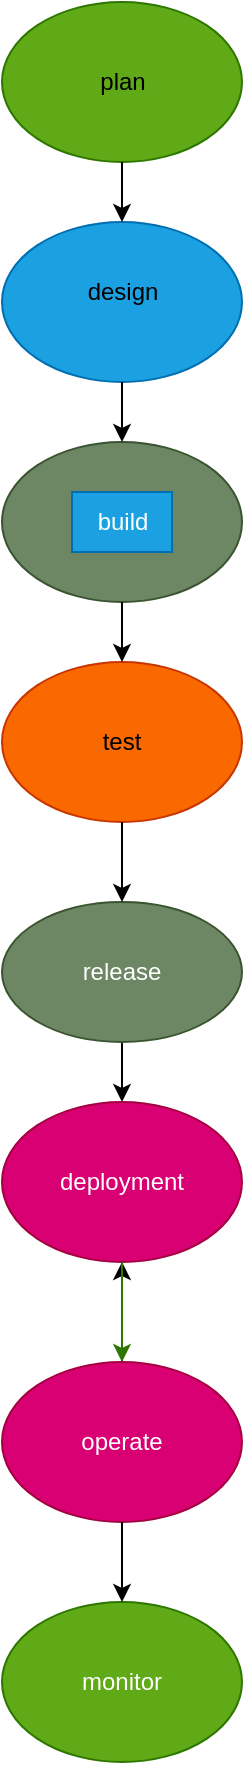 <mxfile version="28.2.0">
  <diagram name="Page-1" id="eqDFqtLx3uUdIqOrh9u7">
    <mxGraphModel dx="1603" dy="1012" grid="1" gridSize="10" guides="1" tooltips="1" connect="1" arrows="1" fold="1" page="1" pageScale="1" pageWidth="850" pageHeight="1100" math="0" shadow="0">
      <root>
        <mxCell id="0" />
        <mxCell id="1" parent="0" />
        <mxCell id="g62DKDVip_Ix8KKJasYt-1" value="" style="ellipse;whiteSpace=wrap;html=1;fillColor=#60a917;fontColor=#ffffff;strokeColor=#2D7600;" vertex="1" parent="1">
          <mxGeometry x="340" y="40" width="120" height="80" as="geometry" />
        </mxCell>
        <mxCell id="g62DKDVip_Ix8KKJasYt-2" value="" style="ellipse;whiteSpace=wrap;html=1;fillColor=#1ba1e2;fontColor=#ffffff;strokeColor=#006EAF;" vertex="1" parent="1">
          <mxGeometry x="340" y="150" width="120" height="80" as="geometry" />
        </mxCell>
        <mxCell id="g62DKDVip_Ix8KKJasYt-3" value="" style="ellipse;whiteSpace=wrap;html=1;fillColor=#6d8764;fontColor=#ffffff;strokeColor=#3A5431;" vertex="1" parent="1">
          <mxGeometry x="340" y="260" width="120" height="80" as="geometry" />
        </mxCell>
        <mxCell id="g62DKDVip_Ix8KKJasYt-16" style="edgeStyle=orthogonalEdgeStyle;rounded=0;orthogonalLoop=1;jettySize=auto;html=1;entryX=0.5;entryY=0;entryDx=0;entryDy=0;exitX=0.5;exitY=1;exitDx=0;exitDy=0;" edge="1" parent="1" source="g62DKDVip_Ix8KKJasYt-5" target="g62DKDVip_Ix8KKJasYt-6">
          <mxGeometry relative="1" as="geometry" />
        </mxCell>
        <mxCell id="g62DKDVip_Ix8KKJasYt-4" value="test" style="ellipse;whiteSpace=wrap;html=1;fillColor=#fa6800;fontColor=#000000;strokeColor=#C73500;" vertex="1" parent="1">
          <mxGeometry x="340" y="370" width="120" height="80" as="geometry" />
        </mxCell>
        <mxCell id="g62DKDVip_Ix8KKJasYt-5" value="release" style="ellipse;whiteSpace=wrap;html=1;fillColor=#6d8764;fontColor=#ffffff;strokeColor=#3A5431;" vertex="1" parent="1">
          <mxGeometry x="340" y="490" width="120" height="70" as="geometry" />
        </mxCell>
        <mxCell id="g62DKDVip_Ix8KKJasYt-6" value="deployment" style="ellipse;whiteSpace=wrap;html=1;fillColor=#d80073;fontColor=#ffffff;strokeColor=#A50040;" vertex="1" parent="1">
          <mxGeometry x="340" y="590" width="120" height="80" as="geometry" />
        </mxCell>
        <mxCell id="g62DKDVip_Ix8KKJasYt-19" value="" style="edgeStyle=orthogonalEdgeStyle;rounded=0;orthogonalLoop=1;jettySize=auto;html=1;" edge="1" parent="1" source="g62DKDVip_Ix8KKJasYt-7" target="g62DKDVip_Ix8KKJasYt-6">
          <mxGeometry relative="1" as="geometry" />
        </mxCell>
        <mxCell id="g62DKDVip_Ix8KKJasYt-7" value="operate" style="ellipse;whiteSpace=wrap;html=1;fillColor=#d80073;fontColor=#ffffff;strokeColor=#A50040;" vertex="1" parent="1">
          <mxGeometry x="340" y="720" width="120" height="80" as="geometry" />
        </mxCell>
        <mxCell id="g62DKDVip_Ix8KKJasYt-8" value="monitor" style="ellipse;whiteSpace=wrap;html=1;fillColor=#60a917;fontColor=#ffffff;strokeColor=#2D7600;" vertex="1" parent="1">
          <mxGeometry x="340" y="840" width="120" height="80" as="geometry" />
        </mxCell>
        <mxCell id="g62DKDVip_Ix8KKJasYt-9" value="plan" style="text;html=1;align=center;verticalAlign=middle;resizable=0;points=[];autosize=1;strokeColor=none;fillColor=none;" vertex="1" parent="1">
          <mxGeometry x="375" y="65" width="50" height="30" as="geometry" />
        </mxCell>
        <mxCell id="g62DKDVip_Ix8KKJasYt-10" value="design" style="text;html=1;align=center;verticalAlign=middle;resizable=0;points=[];autosize=1;strokeColor=none;fillColor=none;" vertex="1" parent="1">
          <mxGeometry x="370" y="170" width="60" height="30" as="geometry" />
        </mxCell>
        <mxCell id="g62DKDVip_Ix8KKJasYt-11" value="build" style="text;html=1;align=center;verticalAlign=middle;resizable=0;points=[];autosize=1;strokeColor=#006EAF;fillColor=light-dark(#1BA1E2,#712BC4);fontColor=#ffffff;" vertex="1" parent="1">
          <mxGeometry x="375" y="285" width="50" height="30" as="geometry" />
        </mxCell>
        <mxCell id="g62DKDVip_Ix8KKJasYt-12" value="" style="endArrow=classic;html=1;rounded=0;exitX=0.5;exitY=1;exitDx=0;exitDy=0;" edge="1" parent="1" source="g62DKDVip_Ix8KKJasYt-1">
          <mxGeometry width="50" height="50" relative="1" as="geometry">
            <mxPoint x="360" y="480" as="sourcePoint" />
            <mxPoint x="400" y="150" as="targetPoint" />
          </mxGeometry>
        </mxCell>
        <mxCell id="g62DKDVip_Ix8KKJasYt-13" value="" style="endArrow=classic;html=1;rounded=0;exitX=0.5;exitY=1;exitDx=0;exitDy=0;entryX=0.5;entryY=0;entryDx=0;entryDy=0;" edge="1" parent="1" source="g62DKDVip_Ix8KKJasYt-2" target="g62DKDVip_Ix8KKJasYt-3">
          <mxGeometry width="50" height="50" relative="1" as="geometry">
            <mxPoint x="360" y="410" as="sourcePoint" />
            <mxPoint x="410" y="360" as="targetPoint" />
          </mxGeometry>
        </mxCell>
        <mxCell id="g62DKDVip_Ix8KKJasYt-14" value="" style="endArrow=classic;html=1;rounded=0;exitX=0.5;exitY=1;exitDx=0;exitDy=0;entryX=0.5;entryY=0;entryDx=0;entryDy=0;" edge="1" parent="1" source="g62DKDVip_Ix8KKJasYt-3" target="g62DKDVip_Ix8KKJasYt-4">
          <mxGeometry width="50" height="50" relative="1" as="geometry">
            <mxPoint x="360" y="410" as="sourcePoint" />
            <mxPoint x="410" y="360" as="targetPoint" />
          </mxGeometry>
        </mxCell>
        <mxCell id="g62DKDVip_Ix8KKJasYt-15" value="" style="endArrow=classic;html=1;rounded=0;exitX=0.5;exitY=1;exitDx=0;exitDy=0;entryX=0.5;entryY=0;entryDx=0;entryDy=0;" edge="1" parent="1" source="g62DKDVip_Ix8KKJasYt-4" target="g62DKDVip_Ix8KKJasYt-5">
          <mxGeometry width="50" height="50" relative="1" as="geometry">
            <mxPoint x="360" y="410" as="sourcePoint" />
            <mxPoint x="410" y="360" as="targetPoint" />
          </mxGeometry>
        </mxCell>
        <mxCell id="g62DKDVip_Ix8KKJasYt-17" value="" style="endArrow=classic;html=1;rounded=0;exitX=0.5;exitY=1;exitDx=0;exitDy=0;entryX=0.5;entryY=0;entryDx=0;entryDy=0;fillColor=#60a917;strokeColor=#2D7600;" edge="1" parent="1" source="g62DKDVip_Ix8KKJasYt-6" target="g62DKDVip_Ix8KKJasYt-7">
          <mxGeometry width="50" height="50" relative="1" as="geometry">
            <mxPoint x="360" y="630" as="sourcePoint" />
            <mxPoint x="400" y="710" as="targetPoint" />
          </mxGeometry>
        </mxCell>
        <mxCell id="g62DKDVip_Ix8KKJasYt-18" value="" style="endArrow=classic;html=1;rounded=0;exitX=0.5;exitY=1;exitDx=0;exitDy=0;entryX=0.5;entryY=0;entryDx=0;entryDy=0;" edge="1" parent="1" source="g62DKDVip_Ix8KKJasYt-7" target="g62DKDVip_Ix8KKJasYt-8">
          <mxGeometry width="50" height="50" relative="1" as="geometry">
            <mxPoint x="360" y="630" as="sourcePoint" />
            <mxPoint x="410" y="580" as="targetPoint" />
          </mxGeometry>
        </mxCell>
      </root>
    </mxGraphModel>
  </diagram>
</mxfile>

